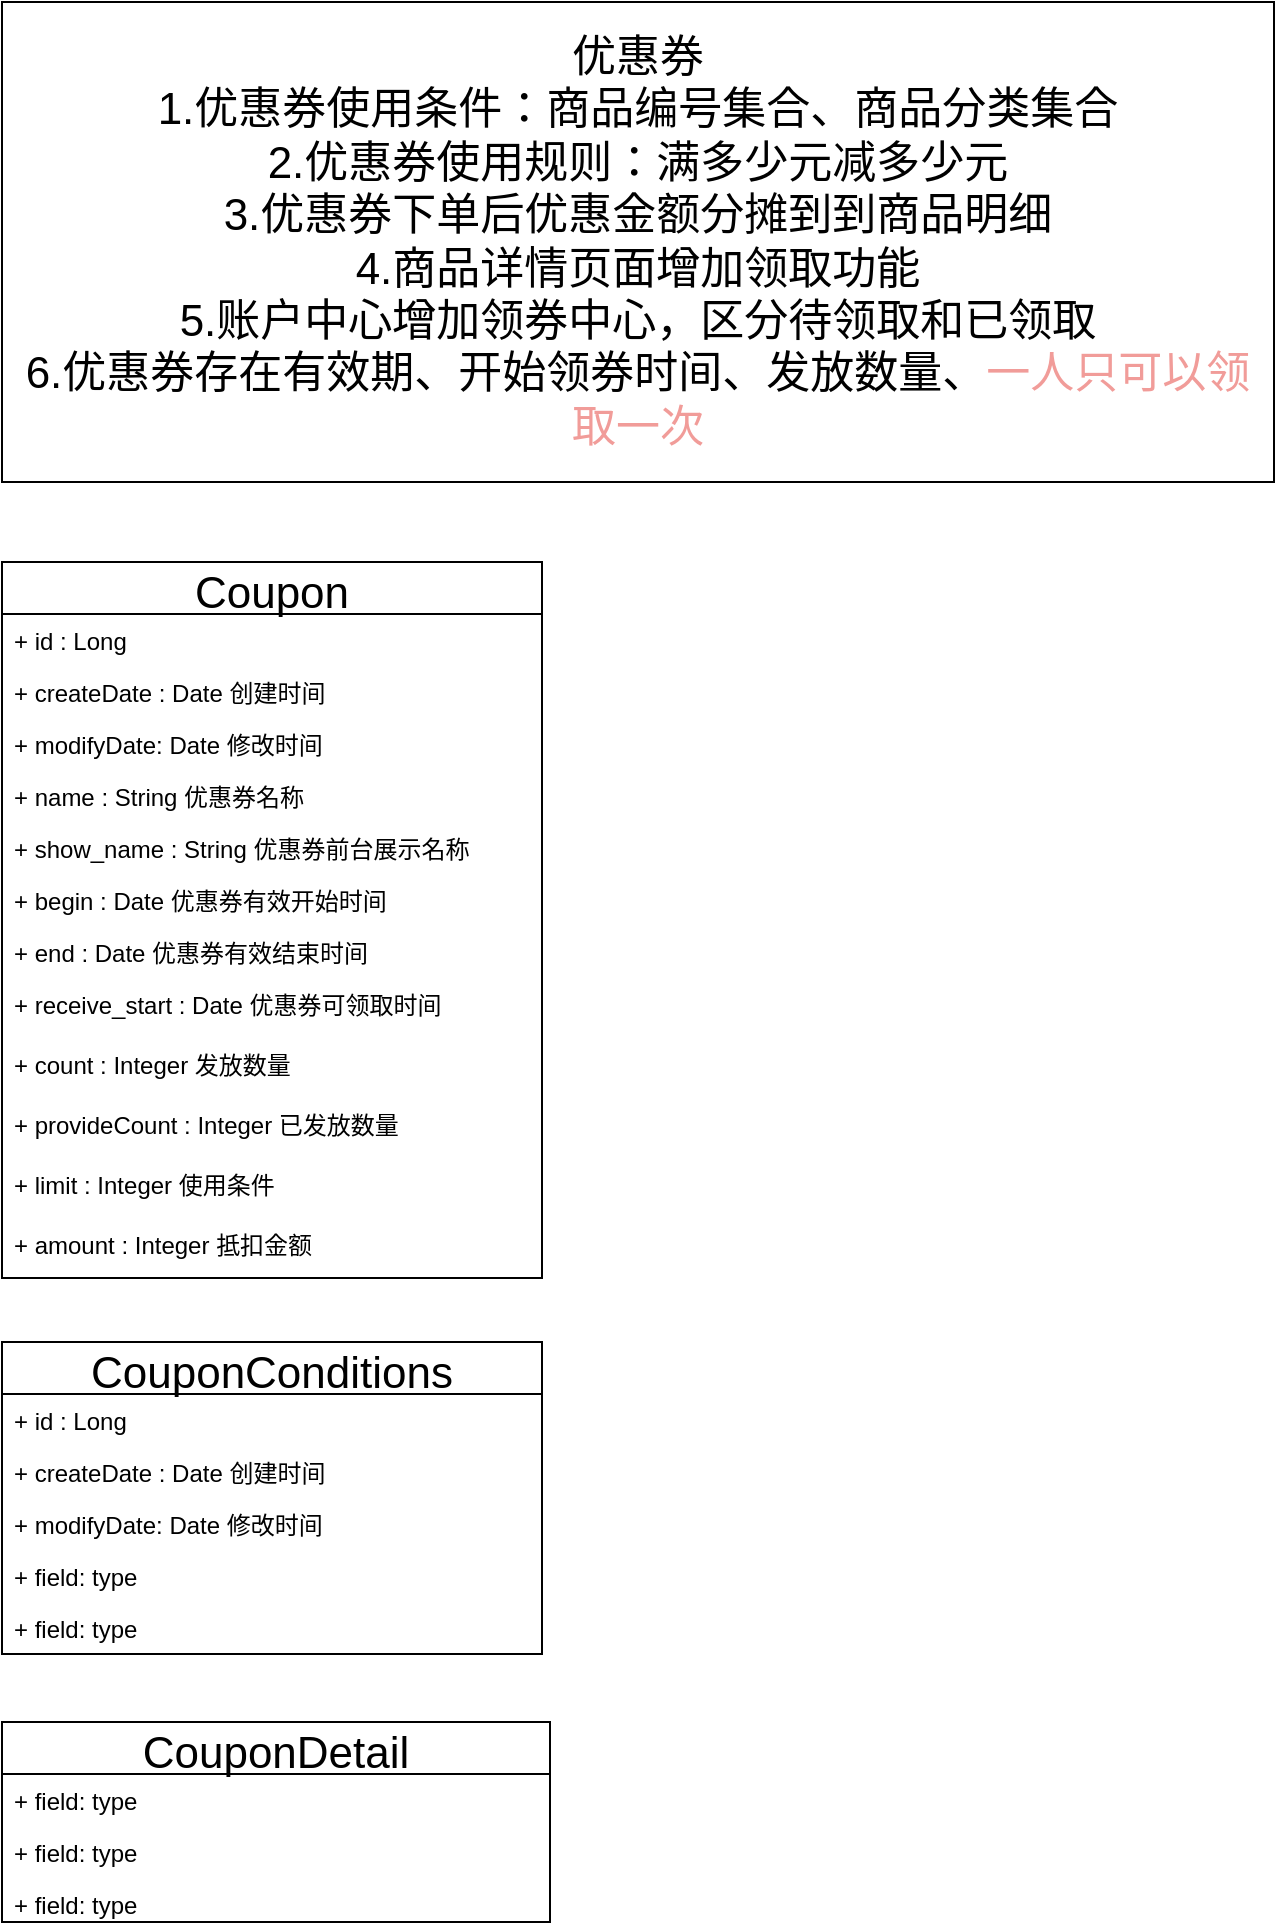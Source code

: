 <mxfile version="14.4.2" type="github">
  <diagram id="7-BjknyPTh8WhSLuoHJY" name="第 1 页">
    <mxGraphModel dx="1051" dy="1080" grid="1" gridSize="10" guides="1" tooltips="1" connect="1" arrows="1" fold="1" page="1" pageScale="1" pageWidth="827" pageHeight="1169" math="0" shadow="0">
      <root>
        <mxCell id="0" />
        <mxCell id="1" parent="0" />
        <mxCell id="1OUxAseQ3Wfj7Y-DSnkB-2" value="优惠券&lt;br style=&quot;font-size: 22px&quot;&gt;1.优惠券使用条件：商品编号集合、商品分类集合&lt;br style=&quot;font-size: 22px&quot;&gt;2.优惠券使用规则：满多少元减多少元&lt;br style=&quot;font-size: 22px&quot;&gt;3.优惠券下单后优惠金额分摊到到商品明细&lt;br style=&quot;font-size: 22px&quot;&gt;4.商品详情页面增加领取功能&lt;br style=&quot;font-size: 22px&quot;&gt;5.账户中心增加领券中心，区分待领取和已领取&lt;br&gt;6.优惠券存在有效期、开始领券时间、发放数量、&lt;font color=&quot;#f19c99&quot;&gt;一人只可以领取一次&lt;/font&gt;" style="rounded=0;whiteSpace=wrap;html=1;fontSize=22;" vertex="1" parent="1">
          <mxGeometry x="96" y="40" width="636" height="240" as="geometry" />
        </mxCell>
        <mxCell id="1OUxAseQ3Wfj7Y-DSnkB-3" value="Coupon" style="swimlane;fontStyle=0;childLayout=stackLayout;horizontal=1;startSize=26;fillColor=none;horizontalStack=0;resizeParent=1;resizeParentMax=0;resizeLast=0;collapsible=1;marginBottom=0;fontSize=22;" vertex="1" parent="1">
          <mxGeometry x="96" y="320" width="270" height="358" as="geometry">
            <mxRectangle x="96" y="320" width="160" height="30" as="alternateBounds" />
          </mxGeometry>
        </mxCell>
        <mxCell id="1OUxAseQ3Wfj7Y-DSnkB-4" value="+ id : Long" style="text;strokeColor=none;fillColor=none;align=left;verticalAlign=top;spacingLeft=4;spacingRight=4;overflow=hidden;rotatable=0;points=[[0,0.5],[1,0.5]];portConstraint=eastwest;" vertex="1" parent="1OUxAseQ3Wfj7Y-DSnkB-3">
          <mxGeometry y="26" width="270" height="26" as="geometry" />
        </mxCell>
        <mxCell id="1OUxAseQ3Wfj7Y-DSnkB-28" value="+ createDate : Date 创建时间" style="text;strokeColor=none;fillColor=none;align=left;verticalAlign=top;spacingLeft=4;spacingRight=4;overflow=hidden;rotatable=0;points=[[0,0.5],[1,0.5]];portConstraint=eastwest;" vertex="1" parent="1OUxAseQ3Wfj7Y-DSnkB-3">
          <mxGeometry y="52" width="270" height="26" as="geometry" />
        </mxCell>
        <mxCell id="1OUxAseQ3Wfj7Y-DSnkB-29" value="+ modifyDate: Date 修改时间" style="text;strokeColor=none;fillColor=none;align=left;verticalAlign=top;spacingLeft=4;spacingRight=4;overflow=hidden;rotatable=0;points=[[0,0.5],[1,0.5]];portConstraint=eastwest;" vertex="1" parent="1OUxAseQ3Wfj7Y-DSnkB-3">
          <mxGeometry y="78" width="270" height="26" as="geometry" />
        </mxCell>
        <mxCell id="1OUxAseQ3Wfj7Y-DSnkB-5" value="+ name : String 优惠券名称" style="text;strokeColor=none;fillColor=none;align=left;verticalAlign=top;spacingLeft=4;spacingRight=4;overflow=hidden;rotatable=0;points=[[0,0.5],[1,0.5]];portConstraint=eastwest;" vertex="1" parent="1OUxAseQ3Wfj7Y-DSnkB-3">
          <mxGeometry y="104" width="270" height="26" as="geometry" />
        </mxCell>
        <mxCell id="1OUxAseQ3Wfj7Y-DSnkB-24" value="+ show_name : String 优惠券前台展示名称" style="text;strokeColor=none;fillColor=none;align=left;verticalAlign=top;spacingLeft=4;spacingRight=4;overflow=hidden;rotatable=0;points=[[0,0.5],[1,0.5]];portConstraint=eastwest;" vertex="1" parent="1OUxAseQ3Wfj7Y-DSnkB-3">
          <mxGeometry y="130" width="270" height="26" as="geometry" />
        </mxCell>
        <mxCell id="1OUxAseQ3Wfj7Y-DSnkB-6" value="+ begin : Date 优惠券有效开始时间" style="text;strokeColor=none;fillColor=none;align=left;verticalAlign=top;spacingLeft=4;spacingRight=4;overflow=hidden;rotatable=0;points=[[0,0.5],[1,0.5]];portConstraint=eastwest;" vertex="1" parent="1OUxAseQ3Wfj7Y-DSnkB-3">
          <mxGeometry y="156" width="270" height="26" as="geometry" />
        </mxCell>
        <mxCell id="1OUxAseQ3Wfj7Y-DSnkB-7" value="+ end : Date 优惠券有效结束时间" style="text;strokeColor=none;fillColor=none;align=left;verticalAlign=top;spacingLeft=4;spacingRight=4;overflow=hidden;rotatable=0;points=[[0,0.5],[1,0.5]];portConstraint=eastwest;" vertex="1" parent="1OUxAseQ3Wfj7Y-DSnkB-3">
          <mxGeometry y="182" width="270" height="26" as="geometry" />
        </mxCell>
        <mxCell id="1OUxAseQ3Wfj7Y-DSnkB-22" value="+ receive_start : Date 优惠券可领取时间" style="text;strokeColor=none;fillColor=none;align=left;verticalAlign=top;spacingLeft=4;spacingRight=4;overflow=hidden;rotatable=0;points=[[0,0.5],[1,0.5]];portConstraint=eastwest;" vertex="1" parent="1OUxAseQ3Wfj7Y-DSnkB-3">
          <mxGeometry y="208" width="270" height="30" as="geometry" />
        </mxCell>
        <mxCell id="1OUxAseQ3Wfj7Y-DSnkB-23" value="+ count : Integer 发放数量" style="text;strokeColor=none;fillColor=none;align=left;verticalAlign=top;spacingLeft=4;spacingRight=4;overflow=hidden;rotatable=0;points=[[0,0.5],[1,0.5]];portConstraint=eastwest;" vertex="1" parent="1OUxAseQ3Wfj7Y-DSnkB-3">
          <mxGeometry y="238" width="270" height="30" as="geometry" />
        </mxCell>
        <mxCell id="1OUxAseQ3Wfj7Y-DSnkB-26" value="+ provideCount : Integer 已发放数量" style="text;strokeColor=none;fillColor=none;align=left;verticalAlign=top;spacingLeft=4;spacingRight=4;overflow=hidden;rotatable=0;points=[[0,0.5],[1,0.5]];portConstraint=eastwest;" vertex="1" parent="1OUxAseQ3Wfj7Y-DSnkB-3">
          <mxGeometry y="268" width="270" height="30" as="geometry" />
        </mxCell>
        <mxCell id="1OUxAseQ3Wfj7Y-DSnkB-25" value="+ limit : Integer 使用条件" style="text;strokeColor=none;fillColor=none;align=left;verticalAlign=top;spacingLeft=4;spacingRight=4;overflow=hidden;rotatable=0;points=[[0,0.5],[1,0.5]];portConstraint=eastwest;" vertex="1" parent="1OUxAseQ3Wfj7Y-DSnkB-3">
          <mxGeometry y="298" width="270" height="30" as="geometry" />
        </mxCell>
        <mxCell id="1OUxAseQ3Wfj7Y-DSnkB-27" value="+ amount : Integer 抵扣金额" style="text;strokeColor=none;fillColor=none;align=left;verticalAlign=top;spacingLeft=4;spacingRight=4;overflow=hidden;rotatable=0;points=[[0,0.5],[1,0.5]];portConstraint=eastwest;" vertex="1" parent="1OUxAseQ3Wfj7Y-DSnkB-3">
          <mxGeometry y="328" width="270" height="30" as="geometry" />
        </mxCell>
        <mxCell id="1OUxAseQ3Wfj7Y-DSnkB-18" value="CouponDetail" style="swimlane;fontStyle=0;childLayout=stackLayout;horizontal=1;startSize=26;fillColor=none;horizontalStack=0;resizeParent=1;resizeParentMax=0;resizeLast=0;collapsible=1;marginBottom=0;fontSize=22;" vertex="1" parent="1">
          <mxGeometry x="96" y="900" width="274" height="100" as="geometry" />
        </mxCell>
        <mxCell id="1OUxAseQ3Wfj7Y-DSnkB-19" value="+ field: type" style="text;strokeColor=none;fillColor=none;align=left;verticalAlign=top;spacingLeft=4;spacingRight=4;overflow=hidden;rotatable=0;points=[[0,0.5],[1,0.5]];portConstraint=eastwest;" vertex="1" parent="1OUxAseQ3Wfj7Y-DSnkB-18">
          <mxGeometry y="26" width="274" height="26" as="geometry" />
        </mxCell>
        <mxCell id="1OUxAseQ3Wfj7Y-DSnkB-20" value="+ field: type" style="text;strokeColor=none;fillColor=none;align=left;verticalAlign=top;spacingLeft=4;spacingRight=4;overflow=hidden;rotatable=0;points=[[0,0.5],[1,0.5]];portConstraint=eastwest;" vertex="1" parent="1OUxAseQ3Wfj7Y-DSnkB-18">
          <mxGeometry y="52" width="274" height="26" as="geometry" />
        </mxCell>
        <mxCell id="1OUxAseQ3Wfj7Y-DSnkB-21" value="+ field: type" style="text;strokeColor=none;fillColor=none;align=left;verticalAlign=top;spacingLeft=4;spacingRight=4;overflow=hidden;rotatable=0;points=[[0,0.5],[1,0.5]];portConstraint=eastwest;" vertex="1" parent="1OUxAseQ3Wfj7Y-DSnkB-18">
          <mxGeometry y="78" width="274" height="22" as="geometry" />
        </mxCell>
        <mxCell id="1OUxAseQ3Wfj7Y-DSnkB-30" value="CouponConditions" style="swimlane;fontStyle=0;childLayout=stackLayout;horizontal=1;startSize=26;fillColor=none;horizontalStack=0;resizeParent=1;resizeParentMax=0;resizeLast=0;collapsible=1;marginBottom=0;fontSize=22;" vertex="1" parent="1">
          <mxGeometry x="96" y="710" width="270" height="156" as="geometry" />
        </mxCell>
        <mxCell id="1OUxAseQ3Wfj7Y-DSnkB-31" value="+ id : Long" style="text;strokeColor=none;fillColor=none;align=left;verticalAlign=top;spacingLeft=4;spacingRight=4;overflow=hidden;rotatable=0;points=[[0,0.5],[1,0.5]];portConstraint=eastwest;" vertex="1" parent="1OUxAseQ3Wfj7Y-DSnkB-30">
          <mxGeometry y="26" width="270" height="26" as="geometry" />
        </mxCell>
        <mxCell id="1OUxAseQ3Wfj7Y-DSnkB-34" value="+ createDate : Date 创建时间" style="text;strokeColor=none;fillColor=none;align=left;verticalAlign=top;spacingLeft=4;spacingRight=4;overflow=hidden;rotatable=0;points=[[0,0.5],[1,0.5]];portConstraint=eastwest;" vertex="1" parent="1OUxAseQ3Wfj7Y-DSnkB-30">
          <mxGeometry y="52" width="270" height="26" as="geometry" />
        </mxCell>
        <mxCell id="1OUxAseQ3Wfj7Y-DSnkB-35" value="+ modifyDate: Date 修改时间" style="text;strokeColor=none;fillColor=none;align=left;verticalAlign=top;spacingLeft=4;spacingRight=4;overflow=hidden;rotatable=0;points=[[0,0.5],[1,0.5]];portConstraint=eastwest;" vertex="1" parent="1OUxAseQ3Wfj7Y-DSnkB-30">
          <mxGeometry y="78" width="270" height="26" as="geometry" />
        </mxCell>
        <mxCell id="1OUxAseQ3Wfj7Y-DSnkB-32" value="+ field: type" style="text;strokeColor=none;fillColor=none;align=left;verticalAlign=top;spacingLeft=4;spacingRight=4;overflow=hidden;rotatable=0;points=[[0,0.5],[1,0.5]];portConstraint=eastwest;" vertex="1" parent="1OUxAseQ3Wfj7Y-DSnkB-30">
          <mxGeometry y="104" width="270" height="26" as="geometry" />
        </mxCell>
        <mxCell id="1OUxAseQ3Wfj7Y-DSnkB-33" value="+ field: type" style="text;strokeColor=none;fillColor=none;align=left;verticalAlign=top;spacingLeft=4;spacingRight=4;overflow=hidden;rotatable=0;points=[[0,0.5],[1,0.5]];portConstraint=eastwest;" vertex="1" parent="1OUxAseQ3Wfj7Y-DSnkB-30">
          <mxGeometry y="130" width="270" height="26" as="geometry" />
        </mxCell>
      </root>
    </mxGraphModel>
  </diagram>
</mxfile>
